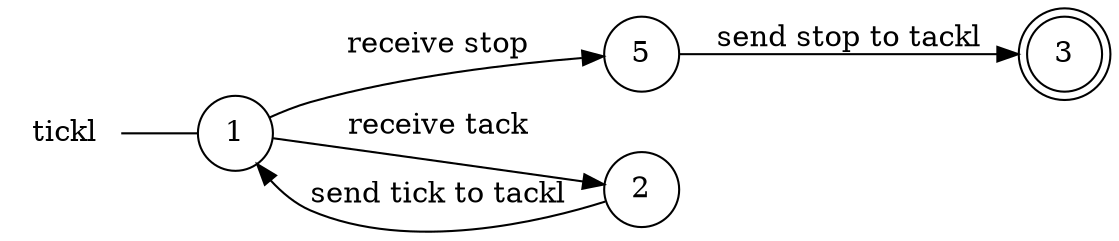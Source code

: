 digraph tickl {
	rankdir="LR";
	n_0 [label="tickl", shape="plaintext"];
	n_1 [id="5", shape=circle, label="5"];
	n_2 [id="1", shape=circle, label="1"];
	n_0 -> n_2 [arrowhead=none];
	n_3 [id="2", shape=circle, label="2"];
	n_4 [id="3", shape=doublecircle, label="3"];

	n_1 -> n_4 [id="[$e|1]", label="send stop to tackl"];
	n_3 -> n_2 [id="[$e|6]", label="send tick to tackl"];
	n_2 -> n_3 [id="[$e|4]", label="receive tack"];
	n_2 -> n_1 [id="[$e|2]", label="receive stop"];
}
